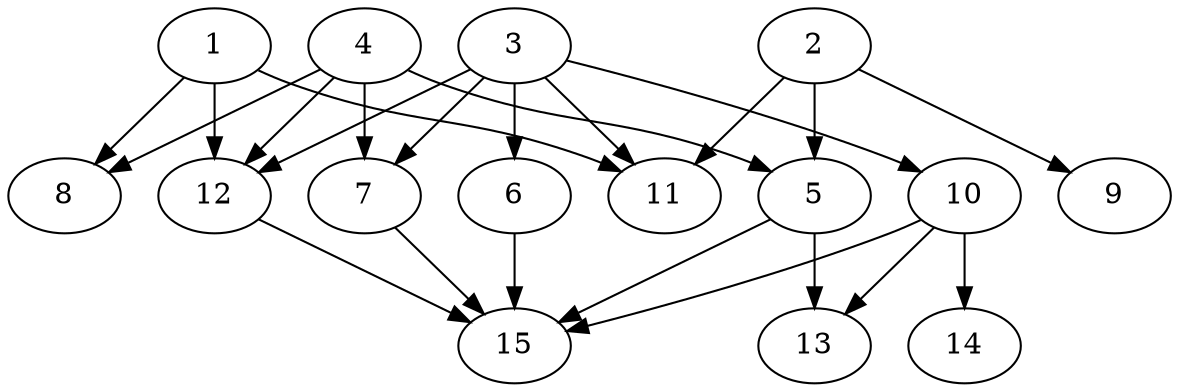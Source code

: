 // DAG automatically generated by daggen at Tue Aug  6 16:26:17 2019
// ./daggen --dot -n 15 --ccr 0.5 --fat 0.8 --regular 0.5 --density 0.7 --mindata 5242880 --maxdata 52428800 
digraph G {
  1 [size="49924096", alpha="0.03", expect_size="24962048"] 
  1 -> 8 [size ="24962048"]
  1 -> 11 [size ="24962048"]
  1 -> 12 [size ="24962048"]
  2 [size="96540672", alpha="0.18", expect_size="48270336"] 
  2 -> 5 [size ="48270336"]
  2 -> 9 [size ="48270336"]
  2 -> 11 [size ="48270336"]
  3 [size="74917888", alpha="0.04", expect_size="37458944"] 
  3 -> 6 [size ="37458944"]
  3 -> 7 [size ="37458944"]
  3 -> 10 [size ="37458944"]
  3 -> 11 [size ="37458944"]
  3 -> 12 [size ="37458944"]
  4 [size="39845888", alpha="0.17", expect_size="19922944"] 
  4 -> 5 [size ="19922944"]
  4 -> 7 [size ="19922944"]
  4 -> 8 [size ="19922944"]
  4 -> 12 [size ="19922944"]
  5 [size="30857216", alpha="0.03", expect_size="15428608"] 
  5 -> 13 [size ="15428608"]
  5 -> 15 [size ="15428608"]
  6 [size="43931648", alpha="0.09", expect_size="21965824"] 
  6 -> 15 [size ="21965824"]
  7 [size="54005760", alpha="0.09", expect_size="27002880"] 
  7 -> 15 [size ="27002880"]
  8 [size="31569920", alpha="0.05", expect_size="15784960"] 
  9 [size="103766016", alpha="0.09", expect_size="51883008"] 
  10 [size="34177024", alpha="0.00", expect_size="17088512"] 
  10 -> 13 [size ="17088512"]
  10 -> 14 [size ="17088512"]
  10 -> 15 [size ="17088512"]
  11 [size="20013056", alpha="0.05", expect_size="10006528"] 
  12 [size="34793472", alpha="0.17", expect_size="17396736"] 
  12 -> 15 [size ="17396736"]
  13 [size="23375872", alpha="0.18", expect_size="11687936"] 
  14 [size="44218368", alpha="0.06", expect_size="22109184"] 
  15 [size="31807488", alpha="0.05", expect_size="15903744"] 
}
